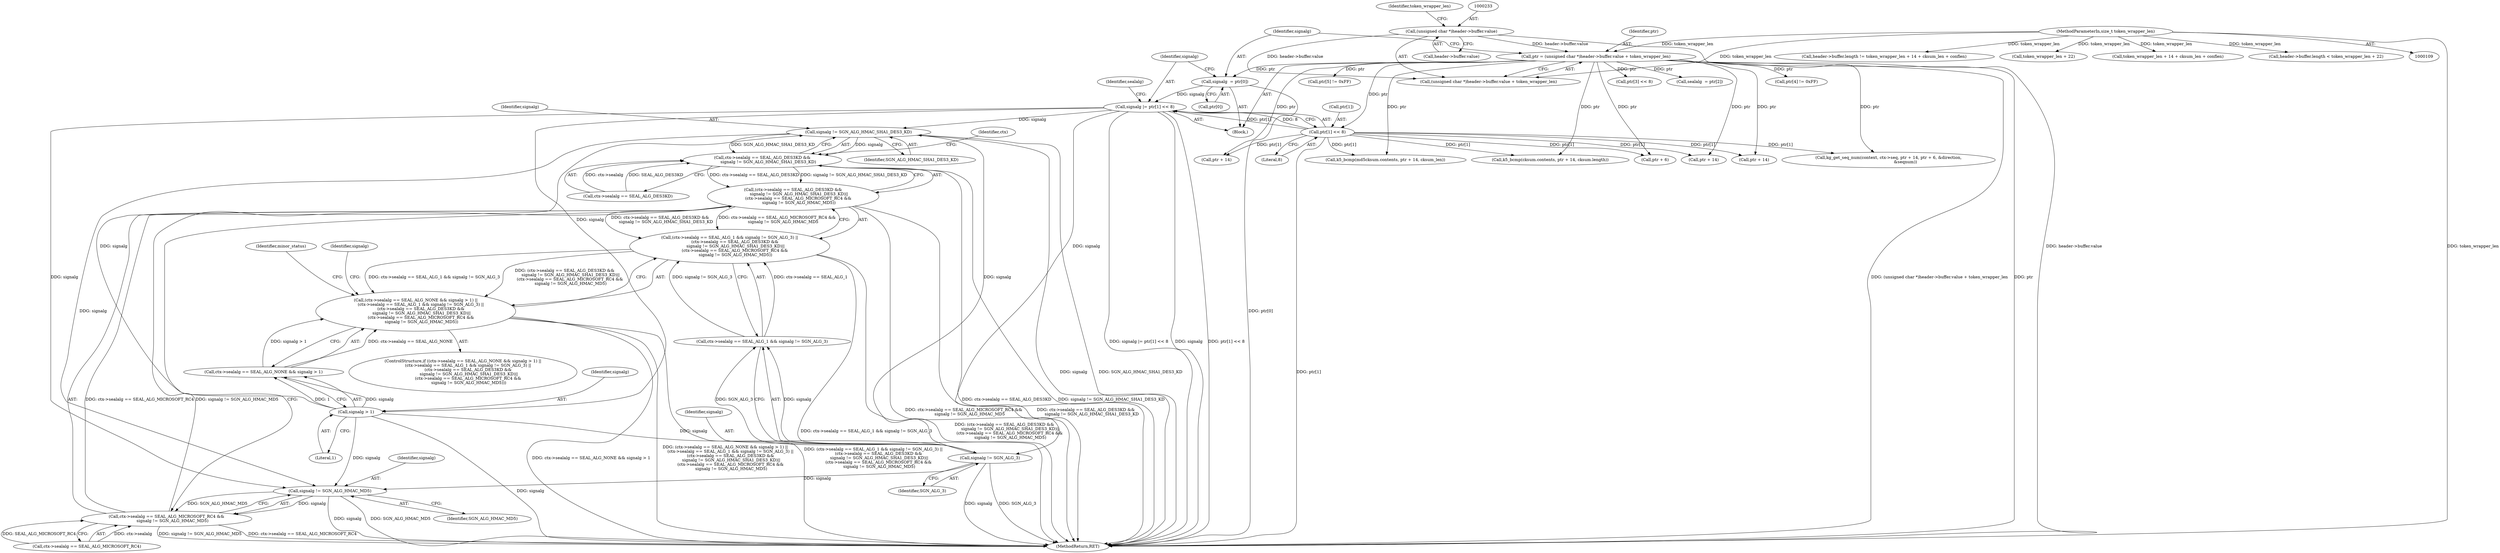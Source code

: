 digraph "0_krb5_e6ae703ae597d798e310368d52b8f38ee11c6a73_0@API" {
"1000348" [label="(Call,signalg != SGN_ALG_HMAC_SHA1_DES3_KD)"];
"1000338" [label="(Call,signalg != SGN_ALG_3)"];
"1000328" [label="(Call,signalg > 1)"];
"1000245" [label="(Call,signalg |= ptr[1] << 8)"];
"1000240" [label="(Call,signalg  = ptr[0])"];
"1000229" [label="(Call,ptr = (unsigned char *)header->buffer.value + token_wrapper_len)"];
"1000232" [label="(Call,(unsigned char *)header->buffer.value)"];
"1000115" [label="(MethodParameterIn,size_t token_wrapper_len)"];
"1000247" [label="(Call,ptr[1] << 8)"];
"1000342" [label="(Call,ctx->sealalg == SEAL_ALG_DES3KD &&\n         signalg != SGN_ALG_HMAC_SHA1_DES3_KD)"];
"1000341" [label="(Call,(ctx->sealalg == SEAL_ALG_DES3KD &&\n         signalg != SGN_ALG_HMAC_SHA1_DES3_KD)||\n        (ctx->sealalg == SEAL_ALG_MICROSOFT_RC4 &&\n         signalg != SGN_ALG_HMAC_MD5))"];
"1000331" [label="(Call,(ctx->sealalg == SEAL_ALG_1 && signalg != SGN_ALG_3) ||\n        (ctx->sealalg == SEAL_ALG_DES3KD &&\n         signalg != SGN_ALG_HMAC_SHA1_DES3_KD)||\n        (ctx->sealalg == SEAL_ALG_MICROSOFT_RC4 &&\n         signalg != SGN_ALG_HMAC_MD5))"];
"1000321" [label="(Call,(ctx->sealalg == SEAL_ALG_NONE && signalg > 1) ||\n        (ctx->sealalg == SEAL_ALG_1 && signalg != SGN_ALG_3) ||\n        (ctx->sealalg == SEAL_ALG_DES3KD &&\n         signalg != SGN_ALG_HMAC_SHA1_DES3_KD)||\n        (ctx->sealalg == SEAL_ALG_MICROSOFT_RC4 &&\n         signalg != SGN_ALG_HMAC_MD5))"];
"1000357" [label="(Call,signalg != SGN_ALG_HMAC_MD5)"];
"1000351" [label="(Call,ctx->sealalg == SEAL_ALG_MICROSOFT_RC4 &&\n         signalg != SGN_ALG_HMAC_MD5)"];
"1000730" [label="(Call,k5_bcmp(md5cksum.contents, ptr + 14, cksum_len))"];
"1000359" [label="(Identifier,SGN_ALG_HMAC_MD5)"];
"1000556" [label="(Call,header->buffer.length != token_wrapper_len + 14 + cksum_len + conflen)"];
"1000348" [label="(Call,signalg != SGN_ALG_HMAC_SHA1_DES3_KD)"];
"1000239" [label="(Identifier,token_wrapper_len)"];
"1000229" [label="(Call,ptr = (unsigned char *)header->buffer.value + token_wrapper_len)"];
"1000343" [label="(Call,ctx->sealalg == SEAL_ALG_DES3KD)"];
"1000253" [label="(Identifier,sealalg)"];
"1000357" [label="(Call,signalg != SGN_ALG_HMAC_MD5)"];
"1000234" [label="(Call,header->buffer.value)"];
"1000251" [label="(Literal,8)"];
"1000328" [label="(Call,signalg > 1)"];
"1000342" [label="(Call,ctx->sealalg == SEAL_ALG_DES3KD &&\n         signalg != SGN_ALG_HMAC_SHA1_DES3_KD)"];
"1000354" [label="(Identifier,ctx)"];
"1000219" [label="(Call,token_wrapper_len + 22)"];
"1000562" [label="(Call,token_wrapper_len + 14 + cksum_len + conflen)"];
"1000245" [label="(Call,signalg |= ptr[1] << 8)"];
"1000734" [label="(Call,ptr + 14)"];
"1000339" [label="(Identifier,signalg)"];
"1000351" [label="(Call,ctx->sealalg == SEAL_ALG_MICROSOFT_RC4 &&\n         signalg != SGN_ALG_HMAC_MD5)"];
"1000271" [label="(Call,ptr[5] != 0xFF)"];
"1000854" [label="(MethodReturn,RET)"];
"1000715" [label="(Call,k5_bcmp(cksum.contents, ptr + 14, cksum.length))"];
"1000719" [label="(Call,ptr + 14)"];
"1000248" [label="(Call,ptr[1])"];
"1000241" [label="(Identifier,signalg)"];
"1000350" [label="(Identifier,SGN_ALG_HMAC_SHA1_DES3_KD)"];
"1000240" [label="(Call,signalg  = ptr[0])"];
"1000330" [label="(Literal,1)"];
"1000363" [label="(Identifier,minor_status)"];
"1000340" [label="(Identifier,SGN_ALG_3)"];
"1000119" [label="(Block,)"];
"1000231" [label="(Call,(unsigned char *)header->buffer.value + token_wrapper_len)"];
"1000259" [label="(Call,ptr[3] << 8)"];
"1000252" [label="(Call,sealalg  = ptr[2])"];
"1000411" [label="(Call,ptr + 6)"];
"1000408" [label="(Call,ptr + 14)"];
"1000242" [label="(Call,ptr[0])"];
"1000403" [label="(Call,kg_get_seq_num(context, ctx->seq, ptr + 14, ptr + 6, &direction,\n                          &seqnum))"];
"1000341" [label="(Call,(ctx->sealalg == SEAL_ALG_DES3KD &&\n         signalg != SGN_ALG_HMAC_SHA1_DES3_KD)||\n        (ctx->sealalg == SEAL_ALG_MICROSOFT_RC4 &&\n         signalg != SGN_ALG_HMAC_MD5))"];
"1000368" [label="(Identifier,signalg)"];
"1000320" [label="(ControlStructure,if ((ctx->sealalg == SEAL_ALG_NONE && signalg > 1) ||\n        (ctx->sealalg == SEAL_ALG_1 && signalg != SGN_ALG_3) ||\n        (ctx->sealalg == SEAL_ALG_DES3KD &&\n         signalg != SGN_ALG_HMAC_SHA1_DES3_KD)||\n        (ctx->sealalg == SEAL_ALG_MICROSOFT_RC4 &&\n         signalg != SGN_ALG_HMAC_MD5)))"];
"1000332" [label="(Call,ctx->sealalg == SEAL_ALG_1 && signalg != SGN_ALG_3)"];
"1000115" [label="(MethodParameterIn,size_t token_wrapper_len)"];
"1000266" [label="(Call,ptr[4] != 0xFF)"];
"1000338" [label="(Call,signalg != SGN_ALG_3)"];
"1000321" [label="(Call,(ctx->sealalg == SEAL_ALG_NONE && signalg > 1) ||\n        (ctx->sealalg == SEAL_ALG_1 && signalg != SGN_ALG_3) ||\n        (ctx->sealalg == SEAL_ALG_DES3KD &&\n         signalg != SGN_ALG_HMAC_SHA1_DES3_KD)||\n        (ctx->sealalg == SEAL_ALG_MICROSOFT_RC4 &&\n         signalg != SGN_ALG_HMAC_MD5))"];
"1000329" [label="(Identifier,signalg)"];
"1000331" [label="(Call,(ctx->sealalg == SEAL_ALG_1 && signalg != SGN_ALG_3) ||\n        (ctx->sealalg == SEAL_ALG_DES3KD &&\n         signalg != SGN_ALG_HMAC_SHA1_DES3_KD)||\n        (ctx->sealalg == SEAL_ALG_MICROSOFT_RC4 &&\n         signalg != SGN_ALG_HMAC_MD5))"];
"1000349" [label="(Identifier,signalg)"];
"1000352" [label="(Call,ctx->sealalg == SEAL_ALG_MICROSOFT_RC4)"];
"1000230" [label="(Identifier,ptr)"];
"1000358" [label="(Identifier,signalg)"];
"1000322" [label="(Call,ctx->sealalg == SEAL_ALG_NONE && signalg > 1)"];
"1000247" [label="(Call,ptr[1] << 8)"];
"1000213" [label="(Call,header->buffer.length < token_wrapper_len + 22)"];
"1000246" [label="(Identifier,signalg)"];
"1000232" [label="(Call,(unsigned char *)header->buffer.value)"];
"1000348" -> "1000342"  [label="AST: "];
"1000348" -> "1000350"  [label="CFG: "];
"1000349" -> "1000348"  [label="AST: "];
"1000350" -> "1000348"  [label="AST: "];
"1000342" -> "1000348"  [label="CFG: "];
"1000348" -> "1000854"  [label="DDG: signalg"];
"1000348" -> "1000854"  [label="DDG: SGN_ALG_HMAC_SHA1_DES3_KD"];
"1000348" -> "1000342"  [label="DDG: signalg"];
"1000348" -> "1000342"  [label="DDG: SGN_ALG_HMAC_SHA1_DES3_KD"];
"1000338" -> "1000348"  [label="DDG: signalg"];
"1000328" -> "1000348"  [label="DDG: signalg"];
"1000245" -> "1000348"  [label="DDG: signalg"];
"1000348" -> "1000357"  [label="DDG: signalg"];
"1000338" -> "1000332"  [label="AST: "];
"1000338" -> "1000340"  [label="CFG: "];
"1000339" -> "1000338"  [label="AST: "];
"1000340" -> "1000338"  [label="AST: "];
"1000332" -> "1000338"  [label="CFG: "];
"1000338" -> "1000854"  [label="DDG: signalg"];
"1000338" -> "1000854"  [label="DDG: SGN_ALG_3"];
"1000338" -> "1000332"  [label="DDG: signalg"];
"1000338" -> "1000332"  [label="DDG: SGN_ALG_3"];
"1000328" -> "1000338"  [label="DDG: signalg"];
"1000245" -> "1000338"  [label="DDG: signalg"];
"1000338" -> "1000357"  [label="DDG: signalg"];
"1000328" -> "1000322"  [label="AST: "];
"1000328" -> "1000330"  [label="CFG: "];
"1000329" -> "1000328"  [label="AST: "];
"1000330" -> "1000328"  [label="AST: "];
"1000322" -> "1000328"  [label="CFG: "];
"1000328" -> "1000854"  [label="DDG: signalg"];
"1000328" -> "1000322"  [label="DDG: signalg"];
"1000328" -> "1000322"  [label="DDG: 1"];
"1000245" -> "1000328"  [label="DDG: signalg"];
"1000328" -> "1000357"  [label="DDG: signalg"];
"1000245" -> "1000119"  [label="AST: "];
"1000245" -> "1000247"  [label="CFG: "];
"1000246" -> "1000245"  [label="AST: "];
"1000247" -> "1000245"  [label="AST: "];
"1000253" -> "1000245"  [label="CFG: "];
"1000245" -> "1000854"  [label="DDG: signalg |= ptr[1] << 8"];
"1000245" -> "1000854"  [label="DDG: signalg"];
"1000245" -> "1000854"  [label="DDG: ptr[1] << 8"];
"1000240" -> "1000245"  [label="DDG: signalg"];
"1000247" -> "1000245"  [label="DDG: ptr[1]"];
"1000247" -> "1000245"  [label="DDG: 8"];
"1000245" -> "1000357"  [label="DDG: signalg"];
"1000240" -> "1000119"  [label="AST: "];
"1000240" -> "1000242"  [label="CFG: "];
"1000241" -> "1000240"  [label="AST: "];
"1000242" -> "1000240"  [label="AST: "];
"1000246" -> "1000240"  [label="CFG: "];
"1000240" -> "1000854"  [label="DDG: ptr[0]"];
"1000229" -> "1000240"  [label="DDG: ptr"];
"1000229" -> "1000119"  [label="AST: "];
"1000229" -> "1000231"  [label="CFG: "];
"1000230" -> "1000229"  [label="AST: "];
"1000231" -> "1000229"  [label="AST: "];
"1000241" -> "1000229"  [label="CFG: "];
"1000229" -> "1000854"  [label="DDG: (unsigned char *)header->buffer.value + token_wrapper_len"];
"1000229" -> "1000854"  [label="DDG: ptr"];
"1000232" -> "1000229"  [label="DDG: header->buffer.value"];
"1000115" -> "1000229"  [label="DDG: token_wrapper_len"];
"1000229" -> "1000247"  [label="DDG: ptr"];
"1000229" -> "1000252"  [label="DDG: ptr"];
"1000229" -> "1000259"  [label="DDG: ptr"];
"1000229" -> "1000266"  [label="DDG: ptr"];
"1000229" -> "1000271"  [label="DDG: ptr"];
"1000229" -> "1000403"  [label="DDG: ptr"];
"1000229" -> "1000408"  [label="DDG: ptr"];
"1000229" -> "1000411"  [label="DDG: ptr"];
"1000229" -> "1000715"  [label="DDG: ptr"];
"1000229" -> "1000719"  [label="DDG: ptr"];
"1000229" -> "1000730"  [label="DDG: ptr"];
"1000229" -> "1000734"  [label="DDG: ptr"];
"1000232" -> "1000231"  [label="AST: "];
"1000232" -> "1000234"  [label="CFG: "];
"1000233" -> "1000232"  [label="AST: "];
"1000234" -> "1000232"  [label="AST: "];
"1000239" -> "1000232"  [label="CFG: "];
"1000232" -> "1000854"  [label="DDG: header->buffer.value"];
"1000232" -> "1000231"  [label="DDG: header->buffer.value"];
"1000115" -> "1000109"  [label="AST: "];
"1000115" -> "1000854"  [label="DDG: token_wrapper_len"];
"1000115" -> "1000213"  [label="DDG: token_wrapper_len"];
"1000115" -> "1000219"  [label="DDG: token_wrapper_len"];
"1000115" -> "1000231"  [label="DDG: token_wrapper_len"];
"1000115" -> "1000556"  [label="DDG: token_wrapper_len"];
"1000115" -> "1000562"  [label="DDG: token_wrapper_len"];
"1000247" -> "1000251"  [label="CFG: "];
"1000248" -> "1000247"  [label="AST: "];
"1000251" -> "1000247"  [label="AST: "];
"1000247" -> "1000854"  [label="DDG: ptr[1]"];
"1000247" -> "1000403"  [label="DDG: ptr[1]"];
"1000247" -> "1000408"  [label="DDG: ptr[1]"];
"1000247" -> "1000411"  [label="DDG: ptr[1]"];
"1000247" -> "1000715"  [label="DDG: ptr[1]"];
"1000247" -> "1000719"  [label="DDG: ptr[1]"];
"1000247" -> "1000730"  [label="DDG: ptr[1]"];
"1000247" -> "1000734"  [label="DDG: ptr[1]"];
"1000342" -> "1000341"  [label="AST: "];
"1000342" -> "1000343"  [label="CFG: "];
"1000343" -> "1000342"  [label="AST: "];
"1000354" -> "1000342"  [label="CFG: "];
"1000341" -> "1000342"  [label="CFG: "];
"1000342" -> "1000854"  [label="DDG: ctx->sealalg == SEAL_ALG_DES3KD"];
"1000342" -> "1000854"  [label="DDG: signalg != SGN_ALG_HMAC_SHA1_DES3_KD"];
"1000342" -> "1000341"  [label="DDG: ctx->sealalg == SEAL_ALG_DES3KD"];
"1000342" -> "1000341"  [label="DDG: signalg != SGN_ALG_HMAC_SHA1_DES3_KD"];
"1000343" -> "1000342"  [label="DDG: ctx->sealalg"];
"1000343" -> "1000342"  [label="DDG: SEAL_ALG_DES3KD"];
"1000341" -> "1000331"  [label="AST: "];
"1000341" -> "1000351"  [label="CFG: "];
"1000351" -> "1000341"  [label="AST: "];
"1000331" -> "1000341"  [label="CFG: "];
"1000341" -> "1000854"  [label="DDG: ctx->sealalg == SEAL_ALG_MICROSOFT_RC4 &&\n         signalg != SGN_ALG_HMAC_MD5"];
"1000341" -> "1000854"  [label="DDG: ctx->sealalg == SEAL_ALG_DES3KD &&\n         signalg != SGN_ALG_HMAC_SHA1_DES3_KD"];
"1000341" -> "1000331"  [label="DDG: ctx->sealalg == SEAL_ALG_DES3KD &&\n         signalg != SGN_ALG_HMAC_SHA1_DES3_KD"];
"1000341" -> "1000331"  [label="DDG: ctx->sealalg == SEAL_ALG_MICROSOFT_RC4 &&\n         signalg != SGN_ALG_HMAC_MD5"];
"1000351" -> "1000341"  [label="DDG: ctx->sealalg == SEAL_ALG_MICROSOFT_RC4"];
"1000351" -> "1000341"  [label="DDG: signalg != SGN_ALG_HMAC_MD5"];
"1000331" -> "1000321"  [label="AST: "];
"1000331" -> "1000332"  [label="CFG: "];
"1000332" -> "1000331"  [label="AST: "];
"1000321" -> "1000331"  [label="CFG: "];
"1000331" -> "1000854"  [label="DDG: ctx->sealalg == SEAL_ALG_1 && signalg != SGN_ALG_3"];
"1000331" -> "1000854"  [label="DDG: (ctx->sealalg == SEAL_ALG_DES3KD &&\n         signalg != SGN_ALG_HMAC_SHA1_DES3_KD)||\n        (ctx->sealalg == SEAL_ALG_MICROSOFT_RC4 &&\n         signalg != SGN_ALG_HMAC_MD5)"];
"1000331" -> "1000321"  [label="DDG: ctx->sealalg == SEAL_ALG_1 && signalg != SGN_ALG_3"];
"1000331" -> "1000321"  [label="DDG: (ctx->sealalg == SEAL_ALG_DES3KD &&\n         signalg != SGN_ALG_HMAC_SHA1_DES3_KD)||\n        (ctx->sealalg == SEAL_ALG_MICROSOFT_RC4 &&\n         signalg != SGN_ALG_HMAC_MD5)"];
"1000332" -> "1000331"  [label="DDG: ctx->sealalg == SEAL_ALG_1"];
"1000332" -> "1000331"  [label="DDG: signalg != SGN_ALG_3"];
"1000321" -> "1000320"  [label="AST: "];
"1000321" -> "1000322"  [label="CFG: "];
"1000322" -> "1000321"  [label="AST: "];
"1000363" -> "1000321"  [label="CFG: "];
"1000368" -> "1000321"  [label="CFG: "];
"1000321" -> "1000854"  [label="DDG: (ctx->sealalg == SEAL_ALG_1 && signalg != SGN_ALG_3) ||\n        (ctx->sealalg == SEAL_ALG_DES3KD &&\n         signalg != SGN_ALG_HMAC_SHA1_DES3_KD)||\n        (ctx->sealalg == SEAL_ALG_MICROSOFT_RC4 &&\n         signalg != SGN_ALG_HMAC_MD5)"];
"1000321" -> "1000854"  [label="DDG: ctx->sealalg == SEAL_ALG_NONE && signalg > 1"];
"1000321" -> "1000854"  [label="DDG: (ctx->sealalg == SEAL_ALG_NONE && signalg > 1) ||\n        (ctx->sealalg == SEAL_ALG_1 && signalg != SGN_ALG_3) ||\n        (ctx->sealalg == SEAL_ALG_DES3KD &&\n         signalg != SGN_ALG_HMAC_SHA1_DES3_KD)||\n        (ctx->sealalg == SEAL_ALG_MICROSOFT_RC4 &&\n         signalg != SGN_ALG_HMAC_MD5)"];
"1000322" -> "1000321"  [label="DDG: ctx->sealalg == SEAL_ALG_NONE"];
"1000322" -> "1000321"  [label="DDG: signalg > 1"];
"1000357" -> "1000351"  [label="AST: "];
"1000357" -> "1000359"  [label="CFG: "];
"1000358" -> "1000357"  [label="AST: "];
"1000359" -> "1000357"  [label="AST: "];
"1000351" -> "1000357"  [label="CFG: "];
"1000357" -> "1000854"  [label="DDG: signalg"];
"1000357" -> "1000854"  [label="DDG: SGN_ALG_HMAC_MD5"];
"1000357" -> "1000351"  [label="DDG: signalg"];
"1000357" -> "1000351"  [label="DDG: SGN_ALG_HMAC_MD5"];
"1000351" -> "1000352"  [label="CFG: "];
"1000352" -> "1000351"  [label="AST: "];
"1000351" -> "1000854"  [label="DDG: signalg != SGN_ALG_HMAC_MD5"];
"1000351" -> "1000854"  [label="DDG: ctx->sealalg == SEAL_ALG_MICROSOFT_RC4"];
"1000352" -> "1000351"  [label="DDG: ctx->sealalg"];
"1000352" -> "1000351"  [label="DDG: SEAL_ALG_MICROSOFT_RC4"];
}
